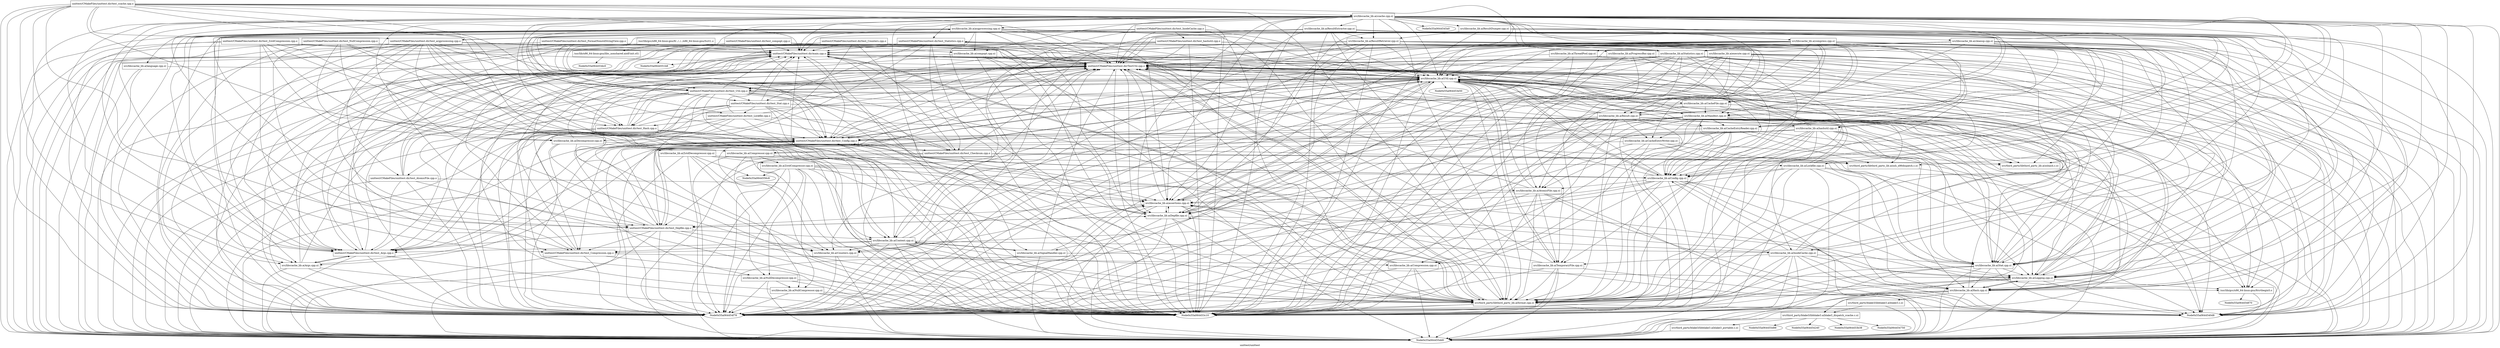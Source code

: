 digraph "unittest/unittest" {
	label="unittest/unittest";

	Node0x55a064453d30 [shape=record,label="{/usr/lib/gcc/x86_64-linux-gnu/9/../../../x86_64-linux-gnu/Scrt1.o}"];
	Node0x55a064453d30 -> Node0x55a064454a68;
	Node0x55a064453d30 -> Node0x55a064455dd0;
	Node0x55a064453d30 -> Node0x55a064455998;
	Node0x55a0644557e8 [shape=record,label="{/usr/lib/gcc/x86_64-linux-gnu/9/crtbeginS.o}"];
	Node0x55a0644557e8 -> Node0x55a064454870;
	Node0x55a0644557e8 -> Node0x55a064455dd0;
	Node0x55a064455098 [shape=record,label="{unittest/CMakeFiles/unittest.dir/TestUtil.cpp.o}"];
	Node0x55a064455098 -> Node0x55a064454f78;
	Node0x55a064455098 -> Node0x55a064453c10;
	Node0x55a064455098 -> Node0x55a0644540d8;
	Node0x55a064455098 -> Node0x55a064455dd0;
	Node0x55a064455098 -> Node0x55a064454558;
	Node0x55a064455098 -> Node0x55a064455638;
	Node0x55a064454a68 [shape=record,label="{unittest/CMakeFiles/unittest.dir/main.cpp.o}"];
	Node0x55a064454a68 -> Node0x55a0644557e8;
	Node0x55a064454a68 -> Node0x55a064455098;
	Node0x55a064454a68 -> Node0x55a064454f78;
	Node0x55a064454a68 -> Node0x55a0644551b8;
	Node0x55a064454a68 -> Node0x55a064453c10;
	Node0x55a064454a68 -> Node0x55a0644540d8;
	Node0x55a064454a68 -> Node0x55a064455dd0;
	Node0x55a064454a68 -> Node0x55a064454558;
	Node0x55a064454a68 -> Node0x55a064455638;
	Node0x55a0644541f8 [shape=record,label="{unittest/CMakeFiles/unittest.dir/test_Args.cpp.o}"];
	Node0x55a0644541f8 -> Node0x55a064455098;
	Node0x55a0644541f8 -> Node0x55a064454a68;
	Node0x55a0644541f8 -> Node0x55a064455ef0;
	Node0x55a0644541f8 -> Node0x55a064454f78;
	Node0x55a0644541f8 -> Node0x55a064453c10;
	Node0x55a0644541f8 -> Node0x55a064455dd0;
	Node0x55a0644541f8 -> Node0x55a064454558;
	Node0x55a064453b80 [shape=record,label="{unittest/CMakeFiles/unittest.dir/test_AtomicFile.cpp.o}"];
	Node0x55a064453b80 -> Node0x55a064455098;
	Node0x55a064453b80 -> Node0x55a064454a68;
	Node0x55a064453b80 -> Node0x55a0644541f8;
	Node0x55a064453b80 -> Node0x55a064455758;
	Node0x55a064453b80 -> Node0x55a064454f78;
	Node0x55a064453b80 -> Node0x55a064453c10;
	Node0x55a064453b80 -> Node0x55a064455dd0;
	Node0x55a064453b80 -> Node0x55a064454558;
	Node0x55a0644559e0 [shape=record,label="{unittest/CMakeFiles/unittest.dir/test_Checksum.cpp.o}"];
	Node0x55a0644559e0 -> Node0x55a064455098;
	Node0x55a0644559e0 -> Node0x55a064454a68;
	Node0x55a0644559e0 -> Node0x55a064454f78;
	Node0x55a0644559e0 -> Node0x55a064453c10;
	Node0x55a0644559e0 -> Node0x55a064455dd0;
	Node0x55a0644559e0 -> Node0x55a064455e18;
	Node0x55a0644559e0 -> Node0x55a064455290;
	Node0x55a064455320 [shape=record,label="{unittest/CMakeFiles/unittest.dir/test_Compression.cpp.o}"];
	Node0x55a064455320 -> Node0x55a064455098;
	Node0x55a064455320 -> Node0x55a064454a68;
	Node0x55a064455320 -> Node0x55a0644548b8;
	Node0x55a064455320 -> Node0x55a064454f78;
	Node0x55a064455320 -> Node0x55a064453c10;
	Node0x55a064455320 -> Node0x55a064455dd0;
	Node0x55a064454dc8 [shape=record,label="{unittest/CMakeFiles/unittest.dir/test_Config.cpp.o}"];
	Node0x55a064454dc8 -> Node0x55a064455098;
	Node0x55a064454dc8 -> Node0x55a064454a68;
	Node0x55a064454dc8 -> Node0x55a0644541f8;
	Node0x55a064454dc8 -> Node0x55a0644559e0;
	Node0x55a064454dc8 -> Node0x55a064455320;
	Node0x55a064454dc8 -> Node0x55a064454ea0;
	Node0x55a064454dc8 -> Node0x55a064454f78;
	Node0x55a064454dc8 -> Node0x55a064453c10;
	Node0x55a064454dc8 -> Node0x55a064455dd0;
	Node0x55a064454dc8 -> Node0x55a064454558;
	Node0x55a064454dc8 -> Node0x55a064455638;
	Node0x55a064454678 [shape=record,label="{unittest/CMakeFiles/unittest.dir/test_Counters.cpp.o}"];
	Node0x55a064454678 -> Node0x55a064455098;
	Node0x55a064454678 -> Node0x55a064454a68;
	Node0x55a064454678 -> Node0x55a0644541f8;
	Node0x55a064454678 -> Node0x55a0644559e0;
	Node0x55a064454678 -> Node0x55a064454f78;
	Node0x55a064454678 -> Node0x55a064453c10;
	Node0x55a064454678 -> Node0x55a064455dd0;
	Node0x55a064454678 -> Node0x55a064454990;
	Node0x55a064454fc0 [shape=record,label="{unittest/CMakeFiles/unittest.dir/test_Depfile.cpp.o}"];
	Node0x55a064454fc0 -> Node0x55a064455098;
	Node0x55a064454fc0 -> Node0x55a064454a68;
	Node0x55a064454fc0 -> Node0x55a0644541f8;
	Node0x55a064454fc0 -> Node0x55a064455320;
	Node0x55a064454fc0 -> Node0x55a064454dc8;
	Node0x55a064454fc0 -> Node0x55a064454f78;
	Node0x55a064454fc0 -> Node0x55a064453c10;
	Node0x55a064454fc0 -> Node0x55a064455dd0;
	Node0x55a064454fc0 -> Node0x55a064454708;
	Node0x55a064454fc0 -> Node0x55a064455ea8;
	Node0x55a064454fc0 -> Node0x55a064454558;
	Node0x55a064454fc0 -> Node0x55a064455638;
	Node0x55a064455200 [shape=record,label="{unittest/CMakeFiles/unittest.dir/test_FormatNonstdStringView.cpp.o}"];
	Node0x55a064455200 -> Node0x55a064455098;
	Node0x55a064455200 -> Node0x55a064454a68;
	Node0x55a064455200 -> Node0x55a064455320;
	Node0x55a064455200 -> Node0x55a064454dc8;
	Node0x55a064455200 -> Node0x55a064454fc0;
	Node0x55a064455200 -> Node0x55a064454f78;
	Node0x55a064455200 -> Node0x55a064453c10;
	Node0x55a064455200 -> Node0x55a064455dd0;
	Node0x55a064455200 -> Node0x55a064455638;
	Node0x55a064455830 [shape=record,label="{unittest/CMakeFiles/unittest.dir/test_Hash.cpp.o}"];
	Node0x55a064455830 -> Node0x55a064455098;
	Node0x55a064455830 -> Node0x55a064454a68;
	Node0x55a064455830 -> Node0x55a064454dc8;
	Node0x55a064455830 -> Node0x55a064454f78;
	Node0x55a064455830 -> Node0x55a064453c10;
	Node0x55a064455830 -> Node0x55a064455dd0;
	Node0x55a064455830 -> Node0x55a064454090;
	Node0x55a064455830 -> Node0x55a064454558;
	Node0x55a064453e98 [shape=record,label="{unittest/CMakeFiles/unittest.dir/test_Lockfile.cpp.o}"];
	Node0x55a064453e98 -> Node0x55a064455098;
	Node0x55a064453e98 -> Node0x55a064454a68;
	Node0x55a064453e98 -> Node0x55a0644541f8;
	Node0x55a064453e98 -> Node0x55a064455830;
	Node0x55a064453e98 -> Node0x55a064454f78;
	Node0x55a064453e98 -> Node0x55a064453c10;
	Node0x55a064453e98 -> Node0x55a064455dd0;
	Node0x55a064453e98 -> Node0x55a064453e08;
	Node0x55a064453e98 -> Node0x55a0644558c0;
	Node0x55a0644541b0 [shape=record,label="{unittest/CMakeFiles/unittest.dir/test_NullCompression.cpp.o}"];
	Node0x55a0644541b0 -> Node0x55a064455098;
	Node0x55a0644541b0 -> Node0x55a064454a68;
	Node0x55a0644541b0 -> Node0x55a064455320;
	Node0x55a0644541b0 -> Node0x55a064455830;
	Node0x55a0644541b0 -> Node0x55a0644555a8;
	Node0x55a0644541b0 -> Node0x55a064454f78;
	Node0x55a0644541b0 -> Node0x55a064453c10;
	Node0x55a0644541b0 -> Node0x55a064455dd0;
	Node0x55a0644541b0 -> Node0x55a064454e10;
	Node0x55a064454cf0 [shape=record,label="{unittest/CMakeFiles/unittest.dir/test_Stat.cpp.o}"];
	Node0x55a064454cf0 -> Node0x55a064455098;
	Node0x55a064454cf0 -> Node0x55a064454a68;
	Node0x55a064454cf0 -> Node0x55a0644541f8;
	Node0x55a064454cf0 -> Node0x55a0644559e0;
	Node0x55a064454cf0 -> Node0x55a064454dc8;
	Node0x55a064454cf0 -> Node0x55a064455830;
	Node0x55a064454cf0 -> Node0x55a064453e98;
	Node0x55a064454cf0 -> Node0x55a064454f78;
	Node0x55a064454cf0 -> Node0x55a064453c10;
	Node0x55a064454cf0 -> Node0x55a064455dd0;
	Node0x55a064454cf0 -> Node0x55a0644558c0;
	Node0x55a064454cf0 -> Node0x55a064454558;
	Node0x55a064454f30 [shape=record,label="{unittest/CMakeFiles/unittest.dir/test_Statistics.cpp.o}"];
	Node0x55a064454f30 -> Node0x55a064455098;
	Node0x55a064454f30 -> Node0x55a064454a68;
	Node0x55a064454f30 -> Node0x55a0644541f8;
	Node0x55a064454f30 -> Node0x55a0644559e0;
	Node0x55a064454f30 -> Node0x55a064454cf0;
	Node0x55a064454f30 -> Node0x55a064454f78;
	Node0x55a064454f30 -> Node0x55a064453c10;
	Node0x55a064454f30 -> Node0x55a064455dd0;
	Node0x55a064454f30 -> Node0x55a064454990;
	Node0x55a064454f30 -> Node0x55a064455ab8;
	Node0x55a064454f30 -> Node0x55a064454558;
	Node0x55a064454f30 -> Node0x55a064455638;
	Node0x55a064455a70 [shape=record,label="{unittest/CMakeFiles/unittest.dir/test_Util.cpp.o}"];
	Node0x55a064455a70 -> Node0x55a064455098;
	Node0x55a064455a70 -> Node0x55a064454a68;
	Node0x55a064455a70 -> Node0x55a0644541f8;
	Node0x55a064455a70 -> Node0x55a064453b80;
	Node0x55a064455a70 -> Node0x55a0644559e0;
	Node0x55a064455a70 -> Node0x55a064455320;
	Node0x55a064455a70 -> Node0x55a064454dc8;
	Node0x55a064455a70 -> Node0x55a064454fc0;
	Node0x55a064455a70 -> Node0x55a064455830;
	Node0x55a064455a70 -> Node0x55a064454cf0;
	Node0x55a064455a70 -> Node0x55a064453f28;
	Node0x55a064455a70 -> Node0x55a064454f78;
	Node0x55a064455a70 -> Node0x55a064453c10;
	Node0x55a064455a70 -> Node0x55a0644540d8;
	Node0x55a064455a70 -> Node0x55a064455dd0;
	Node0x55a064455a70 -> Node0x55a0644558c0;
	Node0x55a064455a70 -> Node0x55a064454558;
	Node0x55a064455a70 -> Node0x55a064455638;
	Node0x55a064455bd8 [shape=record,label="{unittest/CMakeFiles/unittest.dir/test_ZstdCompression.cpp.o}"];
	Node0x55a064455bd8 -> Node0x55a064455098;
	Node0x55a064455bd8 -> Node0x55a064454a68;
	Node0x55a064455bd8 -> Node0x55a064455320;
	Node0x55a064455bd8 -> Node0x55a064455830;
	Node0x55a064455bd8 -> Node0x55a0644555a8;
	Node0x55a064455bd8 -> Node0x55a064454f78;
	Node0x55a064455bd8 -> Node0x55a064453c10;
	Node0x55a064455bd8 -> Node0x55a064455dd0;
	Node0x55a064455bd8 -> Node0x55a064454e10;
	Node0x55a0644543a8 [shape=record,label="{unittest/CMakeFiles/unittest.dir/test_argprocessing.cpp.o}"];
	Node0x55a0644543a8 -> Node0x55a064455098;
	Node0x55a0644543a8 -> Node0x55a064454a68;
	Node0x55a0644543a8 -> Node0x55a0644541f8;
	Node0x55a0644543a8 -> Node0x55a064453b80;
	Node0x55a0644543a8 -> Node0x55a064454dc8;
	Node0x55a0644543a8 -> Node0x55a064454fc0;
	Node0x55a0644543a8 -> Node0x55a064455830;
	Node0x55a0644543a8 -> Node0x55a064455a70;
	Node0x55a0644543a8 -> Node0x55a064455ef0;
	Node0x55a0644543a8 -> Node0x55a064454f78;
	Node0x55a0644543a8 -> Node0x55a064453c10;
	Node0x55a0644543a8 -> Node0x55a064455dd0;
	Node0x55a0644543a8 -> Node0x55a064454708;
	Node0x55a0644543a8 -> Node0x55a064454558;
	Node0x55a0644543a8 -> Node0x55a064455710;
	Node0x55a0644543a8 -> Node0x55a064455638;
	Node0x55a0644546c0 [shape=record,label="{unittest/CMakeFiles/unittest.dir/test_ccache.cpp.o}"];
	Node0x55a0644546c0 -> Node0x55a064455098;
	Node0x55a0644546c0 -> Node0x55a064454a68;
	Node0x55a0644546c0 -> Node0x55a0644541f8;
	Node0x55a0644546c0 -> Node0x55a064454dc8;
	Node0x55a0644546c0 -> Node0x55a064454fc0;
	Node0x55a0644546c0 -> Node0x55a064455830;
	Node0x55a0644546c0 -> Node0x55a064455a70;
	Node0x55a0644546c0 -> Node0x55a0644543a8;
	Node0x55a0644546c0 -> Node0x55a064455ef0;
	Node0x55a0644546c0 -> Node0x55a064454f78;
	Node0x55a0644546c0 -> Node0x55a064453c10;
	Node0x55a0644546c0 -> Node0x55a064455dd0;
	Node0x55a0644546c0 -> Node0x55a064454708;
	Node0x55a0644546c0 -> Node0x55a064454558;
	Node0x55a0644546c0 -> Node0x55a064455e60;
	Node0x55a0644546c0 -> Node0x55a064455638;
	Node0x55a064455c20 [shape=record,label="{unittest/CMakeFiles/unittest.dir/test_compopt.cpp.o}"];
	Node0x55a064455c20 -> Node0x55a064455098;
	Node0x55a064455c20 -> Node0x55a064454a68;
	Node0x55a064455c20 -> Node0x55a0644541f8;
	Node0x55a064455c20 -> Node0x55a064454f78;
	Node0x55a064455c20 -> Node0x55a064453c10;
	Node0x55a064455c20 -> Node0x55a064455dd0;
	Node0x55a064455c20 -> Node0x55a064455b48;
	Node0x55a064454318 [shape=record,label="{unittest/CMakeFiles/unittest.dir/test_hashutil.cpp.o}"];
	Node0x55a064454318 -> Node0x55a064455098;
	Node0x55a064454318 -> Node0x55a064454a68;
	Node0x55a064454318 -> Node0x55a0644541f8;
	Node0x55a064454318 -> Node0x55a064454f78;
	Node0x55a064454318 -> Node0x55a064453c10;
	Node0x55a064454318 -> Node0x55a064455dd0;
	Node0x55a064454318 -> Node0x55a064454708;
	Node0x55a064454318 -> Node0x55a064454090;
	Node0x55a064454318 -> Node0x55a064454558;
	Node0x55a064454318 -> Node0x55a064455a28;
	Node0x55a064454ab0 [shape=record,label="{unittest/CMakeFiles/unittest.dir/test_InodeCache.cpp.o}"];
	Node0x55a064454ab0 -> Node0x55a064455098;
	Node0x55a064454ab0 -> Node0x55a064454a68;
	Node0x55a064454ab0 -> Node0x55a0644541f8;
	Node0x55a064454ab0 -> Node0x55a064453e98;
	Node0x55a064454ab0 -> Node0x55a064454cf0;
	Node0x55a064454ab0 -> Node0x55a064455a70;
	Node0x55a064454ab0 -> Node0x55a064454318;
	Node0x55a064454ab0 -> Node0x55a064454ea0;
	Node0x55a064454ab0 -> Node0x55a064454f78;
	Node0x55a064454ab0 -> Node0x55a064453c10;
	Node0x55a064454ab0 -> Node0x55a064455dd0;
	Node0x55a064454ab0 -> Node0x55a064454708;
	Node0x55a064454ab0 -> Node0x55a064454090;
	Node0x55a064454ab0 -> Node0x55a0644558c0;
	Node0x55a064454ab0 -> Node0x55a064454558;
	Node0x55a064454ab0 -> Node0x55a064454c18;
	Node0x55a064455ef0 [shape=record,label="{src/libccache_lib.a(Args.cpp.o)}"];
	Node0x55a064455ef0 -> Node0x55a064455098;
	Node0x55a064455ef0 -> Node0x55a0644541f8;
	Node0x55a064455ef0 -> Node0x55a064454dc8;
	Node0x55a064455ef0 -> Node0x55a064454f78;
	Node0x55a064455ef0 -> Node0x55a064453c10;
	Node0x55a064455ef0 -> Node0x55a064455dd0;
	Node0x55a064455ef0 -> Node0x55a064454558;
	Node0x55a064455758 [shape=record,label="{src/libccache_lib.a(AtomicFile.cpp.o)}"];
	Node0x55a064455758 -> Node0x55a064455098;
	Node0x55a064455758 -> Node0x55a064454f78;
	Node0x55a064455758 -> Node0x55a064453c10;
	Node0x55a064455758 -> Node0x55a0644540d8;
	Node0x55a064455758 -> Node0x55a064455dd0;
	Node0x55a064455758 -> Node0x55a064455488;
	Node0x55a064455758 -> Node0x55a064454558;
	Node0x55a064455758 -> Node0x55a064455050;
	Node0x55a064455758 -> Node0x55a064455638;
	Node0x55a064453f28 [shape=record,label="{src/libccache_lib.a(CacheFile.cpp.o)}"];
	Node0x55a064453f28 -> Node0x55a064455098;
	Node0x55a064453f28 -> Node0x55a064454f78;
	Node0x55a064453f28 -> Node0x55a064455dd0;
	Node0x55a064453f28 -> Node0x55a064455248;
	Node0x55a064453f28 -> Node0x55a064454c60;
	Node0x55a064453f28 -> Node0x55a0644558c0;
	Node0x55a0644548b8 [shape=record,label="{src/libccache_lib.a(Compression.cpp.o)}"];
	Node0x55a0644548b8 -> Node0x55a064455098;
	Node0x55a0644548b8 -> Node0x55a064454f78;
	Node0x55a0644548b8 -> Node0x55a064453c10;
	Node0x55a0644548b8 -> Node0x55a064455dd0;
	Node0x55a0644548b8 -> Node0x55a064455050;
	Node0x55a0644548b8 -> Node0x55a064455638;
	Node0x55a0644555a8 [shape=record,label="{src/libccache_lib.a(Compressor.cpp.o)}"];
	Node0x55a0644555a8 -> Node0x55a064455098;
	Node0x55a0644555a8 -> Node0x55a064454f78;
	Node0x55a0644555a8 -> Node0x55a064453c10;
	Node0x55a0644555a8 -> Node0x55a064454360;
	Node0x55a0644555a8 -> Node0x55a0644549d8;
	Node0x55a0644555a8 -> Node0x55a064455050;
	Node0x55a064454ea0 [shape=record,label="{src/libccache_lib.a(Config.cpp.o)}"];
	Node0x55a064454ea0 -> Node0x55a0644557e8;
	Node0x55a064454ea0 -> Node0x55a064455098;
	Node0x55a064454ea0 -> Node0x55a064454a68;
	Node0x55a064454ea0 -> Node0x55a064455320;
	Node0x55a064454ea0 -> Node0x55a064454dc8;
	Node0x55a064454ea0 -> Node0x55a064455758;
	Node0x55a064454ea0 -> Node0x55a064454f78;
	Node0x55a064454ea0 -> Node0x55a064453c10;
	Node0x55a064454ea0 -> Node0x55a0644540d8;
	Node0x55a064454ea0 -> Node0x55a064455dd0;
	Node0x55a064454ea0 -> Node0x55a0644558c0;
	Node0x55a064454ea0 -> Node0x55a064454558;
	Node0x55a064454ea0 -> Node0x55a064455050;
	Node0x55a064454ea0 -> Node0x55a064455638;
	Node0x55a064454708 [shape=record,label="{src/libccache_lib.a(Context.cpp.o)}"];
	Node0x55a064454708 -> Node0x55a064455098;
	Node0x55a064454708 -> Node0x55a064454a68;
	Node0x55a064454708 -> Node0x55a0644541f8;
	Node0x55a064454708 -> Node0x55a064455320;
	Node0x55a064454708 -> Node0x55a064454f78;
	Node0x55a064454708 -> Node0x55a064453c10;
	Node0x55a064454708 -> Node0x55a064455dd0;
	Node0x55a064454708 -> Node0x55a064454990;
	Node0x55a064454708 -> Node0x55a064454ee8;
	Node0x55a064454708 -> Node0x55a064453ca0;
	Node0x55a064454708 -> Node0x55a064454558;
	Node0x55a064454708 -> Node0x55a064454c18;
	Node0x55a064454708 -> Node0x55a064455638;
	Node0x55a064454990 [shape=record,label="{src/libccache_lib.a(Counters.cpp.o)}"];
	Node0x55a064454990 -> Node0x55a064454f78;
	Node0x55a064454990 -> Node0x55a064455dd0;
	Node0x55a064454990 -> Node0x55a064455050;
	Node0x55a064454e10 [shape=record,label="{src/libccache_lib.a(Decompressor.cpp.o)}"];
	Node0x55a064454e10 -> Node0x55a064455098;
	Node0x55a064454e10 -> Node0x55a064454f78;
	Node0x55a064454e10 -> Node0x55a064453c10;
	Node0x55a064454e10 -> Node0x55a064455440;
	Node0x55a064454e10 -> Node0x55a0644542d0;
	Node0x55a064454e10 -> Node0x55a064455050;
	Node0x55a064455ea8 [shape=record,label="{src/libccache_lib.a(Depfile.cpp.o)}"];
	Node0x55a064455ea8 -> Node0x55a064455098;
	Node0x55a064455ea8 -> Node0x55a064454a68;
	Node0x55a064455ea8 -> Node0x55a064454dc8;
	Node0x55a064455ea8 -> Node0x55a064454fc0;
	Node0x55a064455ea8 -> Node0x55a064454f78;
	Node0x55a064455ea8 -> Node0x55a064453c10;
	Node0x55a064455ea8 -> Node0x55a064455dd0;
	Node0x55a064455ea8 -> Node0x55a064454ee8;
	Node0x55a064455ea8 -> Node0x55a064454558;
	Node0x55a064455ea8 -> Node0x55a064455050;
	Node0x55a064455ea8 -> Node0x55a064455638;
	Node0x55a064454090 [shape=record,label="{src/libccache_lib.a(Hash.cpp.o)}"];
	Node0x55a064454090 -> Node0x55a064455098;
	Node0x55a064454090 -> Node0x55a064454f78;
	Node0x55a064454090 -> Node0x55a064453c10;
	Node0x55a064454090 -> Node0x55a0644540d8;
	Node0x55a064454090 -> Node0x55a064455dd0;
	Node0x55a064454090 -> Node0x55a064454ee8;
	Node0x55a064454090 -> Node0x55a064454558;
	Node0x55a064454090 -> Node0x55a064455638;
	Node0x55a064454090 -> Node0x55a064454510;
	Node0x55a064453e08 [shape=record,label="{src/libccache_lib.a(Lockfile.cpp.o)}"];
	Node0x55a064453e08 -> Node0x55a064455098;
	Node0x55a064453e08 -> Node0x55a064454ea0;
	Node0x55a064453e08 -> Node0x55a064454f78;
	Node0x55a064453e08 -> Node0x55a064453c10;
	Node0x55a064453e08 -> Node0x55a0644540d8;
	Node0x55a064453e08 -> Node0x55a064455dd0;
	Node0x55a064453e08 -> Node0x55a064454090;
	Node0x55a064453e08 -> Node0x55a064454ee8;
	Node0x55a064453e08 -> Node0x55a064454558;
	Node0x55a064453e08 -> Node0x55a064455638;
	Node0x55a064454ee8 [shape=record,label="{src/libccache_lib.a(Logging.cpp.o)}"];
	Node0x55a064454ee8 -> Node0x55a0644557e8;
	Node0x55a064454ee8 -> Node0x55a064455098;
	Node0x55a064454ee8 -> Node0x55a064454f78;
	Node0x55a064454ee8 -> Node0x55a064453c10;
	Node0x55a064454ee8 -> Node0x55a0644540d8;
	Node0x55a064454ee8 -> Node0x55a064455dd0;
	Node0x55a064454ee8 -> Node0x55a064454090;
	Node0x55a064454ee8 -> Node0x55a064454558;
	Node0x55a064454ee8 -> Node0x55a064455638;
	Node0x55a064455248 [shape=record,label="{src/libccache_lib.a(Manifest.cpp.o)}"];
	Node0x55a064455248 -> Node0x55a0644557e8;
	Node0x55a064455248 -> Node0x55a064455098;
	Node0x55a064455248 -> Node0x55a064454a68;
	Node0x55a064455248 -> Node0x55a064454dc8;
	Node0x55a064455248 -> Node0x55a064455758;
	Node0x55a064455248 -> Node0x55a0644548b8;
	Node0x55a064455248 -> Node0x55a064454ea0;
	Node0x55a064455248 -> Node0x55a064454f78;
	Node0x55a064455248 -> Node0x55a064453c10;
	Node0x55a064455248 -> Node0x55a064455dd0;
	Node0x55a064455248 -> Node0x55a064455ea8;
	Node0x55a064455248 -> Node0x55a064454090;
	Node0x55a064455248 -> Node0x55a064454ee8;
	Node0x55a064455248 -> Node0x55a064455008;
	Node0x55a064455248 -> Node0x55a064455680;
	Node0x55a064455248 -> Node0x55a0644558c0;
	Node0x55a064455248 -> Node0x55a064454558;
	Node0x55a064455248 -> Node0x55a064455a28;
	Node0x55a064455248 -> Node0x55a064455638;
	Node0x55a064455248 -> Node0x55a064455e18;
	Node0x55a064455248 -> Node0x55a064455290;
	Node0x55a064455008 [shape=record,label="{src/libccache_lib.a(CacheEntryReader.cpp.o)}"];
	Node0x55a064455008 -> Node0x55a064455098;
	Node0x55a064455008 -> Node0x55a0644548b8;
	Node0x55a064455008 -> Node0x55a064454ea0;
	Node0x55a064455008 -> Node0x55a064454f78;
	Node0x55a064455008 -> Node0x55a064453c10;
	Node0x55a064455008 -> Node0x55a064455dd0;
	Node0x55a064455008 -> Node0x55a064454e10;
	Node0x55a064455008 -> Node0x55a064455638;
	Node0x55a064455008 -> Node0x55a064455e18;
	Node0x55a064455008 -> Node0x55a064455290;
	Node0x55a064455680 [shape=record,label="{src/libccache_lib.a(CacheEntryWriter.cpp.o)}"];
	Node0x55a064455680 -> Node0x55a064455098;
	Node0x55a064455680 -> Node0x55a0644555a8;
	Node0x55a064455680 -> Node0x55a064454f78;
	Node0x55a064455680 -> Node0x55a064453c10;
	Node0x55a064455680 -> Node0x55a064455dd0;
	Node0x55a064455680 -> Node0x55a064455638;
	Node0x55a064455680 -> Node0x55a064455e18;
	Node0x55a064455680 -> Node0x55a064455290;
	Node0x55a064454360 [shape=record,label="{src/libccache_lib.a(NullCompressor.cpp.o)}"];
	Node0x55a064454360 -> Node0x55a064455098;
	Node0x55a064454360 -> Node0x55a064454f78;
	Node0x55a064454360 -> Node0x55a064453c10;
	Node0x55a064454360 -> Node0x55a064455dd0;
	Node0x55a064454360 -> Node0x55a064455638;
	Node0x55a064455440 [shape=record,label="{src/libccache_lib.a(NullDecompressor.cpp.o)}"];
	Node0x55a064455440 -> Node0x55a064455098;
	Node0x55a064455440 -> Node0x55a064454f78;
	Node0x55a064455440 -> Node0x55a064453c10;
	Node0x55a064455440 -> Node0x55a064455dd0;
	Node0x55a064455440 -> Node0x55a064454360;
	Node0x55a064455440 -> Node0x55a064455638;
	Node0x55a064454c60 [shape=record,label="{src/libccache_lib.a(Result.cpp.o)}"];
	Node0x55a064454c60 -> Node0x55a0644557e8;
	Node0x55a064454c60 -> Node0x55a064455098;
	Node0x55a064454c60 -> Node0x55a064454dc8;
	Node0x55a064454c60 -> Node0x55a064454fc0;
	Node0x55a064454c60 -> Node0x55a064455758;
	Node0x55a064454c60 -> Node0x55a0644548b8;
	Node0x55a064454c60 -> Node0x55a064454ea0;
	Node0x55a064454c60 -> Node0x55a064454f78;
	Node0x55a064454c60 -> Node0x55a064453c10;
	Node0x55a064454c60 -> Node0x55a0644540d8;
	Node0x55a064454c60 -> Node0x55a064455dd0;
	Node0x55a064454c60 -> Node0x55a064454990;
	Node0x55a064454c60 -> Node0x55a064455ea8;
	Node0x55a064454c60 -> Node0x55a064454ee8;
	Node0x55a064454c60 -> Node0x55a064455008;
	Node0x55a064454c60 -> Node0x55a064455680;
	Node0x55a064454c60 -> Node0x55a0644558c0;
	Node0x55a064454c60 -> Node0x55a064454558;
	Node0x55a064454c60 -> Node0x55a064455638;
	Node0x55a064454c60 -> Node0x55a064455e18;
	Node0x55a064453ca0 [shape=record,label="{src/libccache_lib.a(SignalHandler.cpp.o)}"];
	Node0x55a064453ca0 -> Node0x55a064455098;
	Node0x55a064453ca0 -> Node0x55a064454f78;
	Node0x55a064453ca0 -> Node0x55a0644540d8;
	Node0x55a064453ca0 -> Node0x55a064455dd0;
	Node0x55a064453ca0 -> Node0x55a064454708;
	Node0x55a064453ca0 -> Node0x55a064455050;
	Node0x55a0644558c0 [shape=record,label="{src/libccache_lib.a(Stat.cpp.o)}"];
	Node0x55a0644558c0 -> Node0x55a064455098;
	Node0x55a0644558c0 -> Node0x55a064454f78;
	Node0x55a0644558c0 -> Node0x55a064453c10;
	Node0x55a0644558c0 -> Node0x55a0644540d8;
	Node0x55a0644558c0 -> Node0x55a064455dd0;
	Node0x55a0644558c0 -> Node0x55a064454090;
	Node0x55a0644558c0 -> Node0x55a064454ee8;
	Node0x55a0644558c0 -> Node0x55a064455638;
	Node0x55a064455ab8 [shape=record,label="{src/libccache_lib.a(Statistics.cpp.o)}"];
	Node0x55a064455ab8 -> Node0x55a064455098;
	Node0x55a064455ab8 -> Node0x55a064454dc8;
	Node0x55a064455ab8 -> Node0x55a064454fc0;
	Node0x55a064455ab8 -> Node0x55a064454f30;
	Node0x55a064455ab8 -> Node0x55a064455758;
	Node0x55a064455ab8 -> Node0x55a064454ea0;
	Node0x55a064455ab8 -> Node0x55a064454f78;
	Node0x55a064455ab8 -> Node0x55a064453c10;
	Node0x55a064455ab8 -> Node0x55a064455dd0;
	Node0x55a064455ab8 -> Node0x55a064454990;
	Node0x55a064455ab8 -> Node0x55a064455ea8;
	Node0x55a064455ab8 -> Node0x55a064454090;
	Node0x55a064455ab8 -> Node0x55a064453e08;
	Node0x55a064455ab8 -> Node0x55a064454ee8;
	Node0x55a064455ab8 -> Node0x55a064455248;
	Node0x55a064455ab8 -> Node0x55a0644558c0;
	Node0x55a064455ab8 -> Node0x55a064454558;
	Node0x55a064455ab8 -> Node0x55a064455638;
	Node0x55a064455488 [shape=record,label="{src/libccache_lib.a(TemporaryFile.cpp.o)}"];
	Node0x55a064455488 -> Node0x55a064455098;
	Node0x55a064455488 -> Node0x55a064454f78;
	Node0x55a064455488 -> Node0x55a064453c10;
	Node0x55a064455488 -> Node0x55a0644540d8;
	Node0x55a064455488 -> Node0x55a064455dd0;
	Node0x55a064455488 -> Node0x55a064454558;
	Node0x55a064455488 -> Node0x55a064455050;
	Node0x55a064455488 -> Node0x55a064455638;
	Node0x55a064454558 [shape=record,label="{src/libccache_lib.a(Util.cpp.o)}"];
	Node0x55a064454558 -> Node0x55a0644557e8;
	Node0x55a064454558 -> Node0x55a064455098;
	Node0x55a064454558 -> Node0x55a064454a68;
	Node0x55a064454558 -> Node0x55a064454dc8;
	Node0x55a064454558 -> Node0x55a064454fc0;
	Node0x55a064454558 -> Node0x55a064455a70;
	Node0x55a064454558 -> Node0x55a064454ea0;
	Node0x55a064454558 -> Node0x55a064454f78;
	Node0x55a064454558 -> Node0x55a064453c10;
	Node0x55a064454558 -> Node0x55a0644540d8;
	Node0x55a064454558 -> Node0x55a064455dd0;
	Node0x55a064454558 -> Node0x55a064455ea8;
	Node0x55a064454558 -> Node0x55a064454090;
	Node0x55a064454558 -> Node0x55a064454ee8;
	Node0x55a064454558 -> Node0x55a064455248;
	Node0x55a064454558 -> Node0x55a0644558c0;
	Node0x55a064454558 -> Node0x55a064455488;
	Node0x55a064454558 -> Node0x55a064455050;
	Node0x55a064454558 -> Node0x55a064453e50;
	Node0x55a064454558 -> Node0x55a064455638;
	Node0x55a0644549d8 [shape=record,label="{src/libccache_lib.a(ZstdCompressor.cpp.o)}"];
	Node0x55a0644549d8 -> Node0x55a064455098;
	Node0x55a0644549d8 -> Node0x55a064454ea0;
	Node0x55a0644549d8 -> Node0x55a0644556c8;
	Node0x55a0644549d8 -> Node0x55a064454f78;
	Node0x55a0644549d8 -> Node0x55a064453c10;
	Node0x55a0644549d8 -> Node0x55a064455dd0;
	Node0x55a0644549d8 -> Node0x55a064454ee8;
	Node0x55a0644549d8 -> Node0x55a064454360;
	Node0x55a0644549d8 -> Node0x55a064455440;
	Node0x55a0644549d8 -> Node0x55a064455050;
	Node0x55a0644549d8 -> Node0x55a064455638;
	Node0x55a0644542d0 [shape=record,label="{src/libccache_lib.a(ZstdDecompressor.cpp.o)}"];
	Node0x55a0644542d0 -> Node0x55a064455098;
	Node0x55a0644542d0 -> Node0x55a0644556c8;
	Node0x55a0644542d0 -> Node0x55a064454f78;
	Node0x55a0644542d0 -> Node0x55a064453c10;
	Node0x55a0644542d0 -> Node0x55a064455dd0;
	Node0x55a0644542d0 -> Node0x55a064455440;
	Node0x55a0644542d0 -> Node0x55a0644549d8;
	Node0x55a0644542d0 -> Node0x55a064455050;
	Node0x55a0644542d0 -> Node0x55a064455638;
	Node0x55a064455710 [shape=record,label="{src/libccache_lib.a(argprocessing.cpp.o)}"];
	Node0x55a064455710 -> Node0x55a0644557e8;
	Node0x55a064455710 -> Node0x55a064455098;
	Node0x55a064455710 -> Node0x55a064454a68;
	Node0x55a064455710 -> Node0x55a0644541f8;
	Node0x55a064455710 -> Node0x55a064454fc0;
	Node0x55a064455710 -> Node0x55a0644543a8;
	Node0x55a064455710 -> Node0x55a064455ef0;
	Node0x55a064455710 -> Node0x55a064454f78;
	Node0x55a064455710 -> Node0x55a064453c10;
	Node0x55a064455710 -> Node0x55a064455dd0;
	Node0x55a064455710 -> Node0x55a064455ea8;
	Node0x55a064455710 -> Node0x55a064454ee8;
	Node0x55a064455710 -> Node0x55a064455248;
	Node0x55a064455710 -> Node0x55a0644558c0;
	Node0x55a064455710 -> Node0x55a064454558;
	Node0x55a064455710 -> Node0x55a064455050;
	Node0x55a064455710 -> Node0x55a064455b48;
	Node0x55a064455710 -> Node0x55a064455170;
	Node0x55a064455710 -> Node0x55a064455638;
	Node0x55a064455050 [shape=record,label="{src/libccache_lib.a(assertions.cpp.o)}"];
	Node0x55a064455050 -> Node0x55a064455098;
	Node0x55a064455050 -> Node0x55a064454fc0;
	Node0x55a064455050 -> Node0x55a064454f78;
	Node0x55a064455050 -> Node0x55a064453c10;
	Node0x55a064455050 -> Node0x55a064455dd0;
	Node0x55a064455050 -> Node0x55a064455ea8;
	Node0x55a064455050 -> Node0x55a064454558;
	Node0x55a064455050 -> Node0x55a064455638;
	Node0x55a064455e60 [shape=record,label="{src/libccache_lib.a(ccache.cpp.o)}"];
	Node0x55a064455e60 -> Node0x55a064455098;
	Node0x55a064455e60 -> Node0x55a064454a68;
	Node0x55a064455e60 -> Node0x55a0644541f8;
	Node0x55a064455e60 -> Node0x55a064455320;
	Node0x55a064455e60 -> Node0x55a064454dc8;
	Node0x55a064455e60 -> Node0x55a064454fc0;
	Node0x55a064455e60 -> Node0x55a064454f30;
	Node0x55a064455e60 -> Node0x55a064455a70;
	Node0x55a064455e60 -> Node0x55a064455ef0;
	Node0x55a064455e60 -> Node0x55a064454ea0;
	Node0x55a064455e60 -> Node0x55a064454f78;
	Node0x55a064455e60 -> Node0x55a0644551b8;
	Node0x55a064455e60 -> Node0x55a064453c10;
	Node0x55a064455e60 -> Node0x55a0644540d8;
	Node0x55a064455e60 -> Node0x55a064455dd0;
	Node0x55a064455e60 -> Node0x55a064454708;
	Node0x55a064455e60 -> Node0x55a064454990;
	Node0x55a064455e60 -> Node0x55a064455ea8;
	Node0x55a064455e60 -> Node0x55a064454090;
	Node0x55a064455e60 -> Node0x55a064454ee8;
	Node0x55a064455e60 -> Node0x55a064455248;
	Node0x55a064455e60 -> Node0x55a064454c60;
	Node0x55a064455e60 -> Node0x55a064453ca0;
	Node0x55a064455e60 -> Node0x55a0644558c0;
	Node0x55a064455e60 -> Node0x55a064455ab8;
	Node0x55a064455e60 -> Node0x55a064455488;
	Node0x55a064455e60 -> Node0x55a064454558;
	Node0x55a064455e60 -> Node0x55a064455710;
	Node0x55a064455e60 -> Node0x55a064455050;
	Node0x55a064455e60 -> Node0x55a064453bc8;
	Node0x55a064455e60 -> Node0x55a064453d78;
	Node0x55a064455e60 -> Node0x55a064454b40;
	Node0x55a064455e60 -> Node0x55a064455518;
	Node0x55a064455e60 -> Node0x55a0644550e0;
	Node0x55a064455e60 -> Node0x55a064455b48;
	Node0x55a064455e60 -> Node0x55a064454630;
	Node0x55a064455e60 -> Node0x55a064454120;
	Node0x55a064455e60 -> Node0x55a064455a28;
	Node0x55a064455e60 -> Node0x55a0644545a0;
	Node0x55a064455e60 -> Node0x55a064455638;
	Node0x55a064455e60 -> Node0x55a064455e18;
	Node0x55a064455e60 -> Node0x55a064455290;
	Node0x55a064453bc8 [shape=record,label="{src/libccache_lib.a(ProgressBar.cpp.o)}"];
	Node0x55a064453bc8 -> Node0x55a064455098;
	Node0x55a064453bc8 -> Node0x55a064454ea0;
	Node0x55a064453bc8 -> Node0x55a064454f78;
	Node0x55a064453bc8 -> Node0x55a064453c10;
	Node0x55a064453bc8 -> Node0x55a064455dd0;
	Node0x55a064453bc8 -> Node0x55a064455638;
	Node0x55a064453d78 [shape=record,label="{src/libccache_lib.a(ResultRetriever.cpp.o)}"];
	Node0x55a064453d78 -> Node0x55a064455098;
	Node0x55a064453d78 -> Node0x55a064454a68;
	Node0x55a064453d78 -> Node0x55a064454dc8;
	Node0x55a064453d78 -> Node0x55a064454ea0;
	Node0x55a064453d78 -> Node0x55a064454f78;
	Node0x55a064453d78 -> Node0x55a064453c10;
	Node0x55a064453d78 -> Node0x55a0644540d8;
	Node0x55a064453d78 -> Node0x55a064455dd0;
	Node0x55a064453d78 -> Node0x55a064455ea8;
	Node0x55a064453d78 -> Node0x55a064454ee8;
	Node0x55a064453d78 -> Node0x55a064454c60;
	Node0x55a064453d78 -> Node0x55a064454558;
	Node0x55a064453d78 -> Node0x55a064455050;
	Node0x55a064453d78 -> Node0x55a064455638;
	Node0x55a064454b40 [shape=record,label="{src/libccache_lib.a(ResultDumper.cpp.o)}"];
	Node0x55a064454b40 -> Node0x55a064455098;
	Node0x55a064454b40 -> Node0x55a064454ea0;
	Node0x55a064454b40 -> Node0x55a064454f78;
	Node0x55a064454b40 -> Node0x55a064453c10;
	Node0x55a064454b40 -> Node0x55a064455dd0;
	Node0x55a064454b40 -> Node0x55a064455ea8;
	Node0x55a064454b40 -> Node0x55a064455008;
	Node0x55a064454b40 -> Node0x55a064454c60;
	Node0x55a064454b40 -> Node0x55a064453d78;
	Node0x55a064454b40 -> Node0x55a064455638;
	Node0x55a064455518 [shape=record,label="{src/libccache_lib.a(ResultExtractor.cpp.o)}"];
	Node0x55a064455518 -> Node0x55a064455098;
	Node0x55a064455518 -> Node0x55a064454dc8;
	Node0x55a064455518 -> Node0x55a064454f78;
	Node0x55a064455518 -> Node0x55a064453c10;
	Node0x55a064455518 -> Node0x55a0644540d8;
	Node0x55a064455518 -> Node0x55a064455dd0;
	Node0x55a064455518 -> Node0x55a064454c60;
	Node0x55a064455518 -> Node0x55a064454558;
	Node0x55a064455518 -> Node0x55a064455050;
	Node0x55a064455518 -> Node0x55a064453d78;
	Node0x55a064455518 -> Node0x55a064455638;
	Node0x55a0644550e0 [shape=record,label="{src/libccache_lib.a(cleanup.cpp.o)}"];
	Node0x55a0644550e0 -> Node0x55a064455098;
	Node0x55a0644550e0 -> Node0x55a064455a70;
	Node0x55a0644550e0 -> Node0x55a064453f28;
	Node0x55a0644550e0 -> Node0x55a064454ea0;
	Node0x55a0644550e0 -> Node0x55a064454f78;
	Node0x55a0644550e0 -> Node0x55a064453c10;
	Node0x55a0644550e0 -> Node0x55a0644540d8;
	Node0x55a0644550e0 -> Node0x55a064455dd0;
	Node0x55a0644550e0 -> Node0x55a064454990;
	Node0x55a0644550e0 -> Node0x55a064454090;
	Node0x55a0644550e0 -> Node0x55a064454ee8;
	Node0x55a0644550e0 -> Node0x55a064455ab8;
	Node0x55a0644550e0 -> Node0x55a064454558;
	Node0x55a0644550e0 -> Node0x55a064454c18;
	Node0x55a0644550e0 -> Node0x55a064455638;
	Node0x55a064455b48 [shape=record,label="{src/libccache_lib.a(compopt.cpp.o)}"];
	Node0x55a064455b48 -> Node0x55a064455098;
	Node0x55a064455b48 -> Node0x55a064454f78;
	Node0x55a064455b48 -> Node0x55a064453c10;
	Node0x55a064455b48 -> Node0x55a064455dd0;
	Node0x55a064455b48 -> Node0x55a064455ea8;
	Node0x55a064455b48 -> Node0x55a064455638;
	Node0x55a064454630 [shape=record,label="{src/libccache_lib.a(compress.cpp.o)}"];
	Node0x55a064454630 -> Node0x55a064455098;
	Node0x55a064454630 -> Node0x55a064454dc8;
	Node0x55a064454630 -> Node0x55a064455a70;
	Node0x55a064454630 -> Node0x55a064455758;
	Node0x55a064454630 -> Node0x55a064453f28;
	Node0x55a064454630 -> Node0x55a064454ea0;
	Node0x55a064454630 -> Node0x55a064454f78;
	Node0x55a064454630 -> Node0x55a064453c10;
	Node0x55a064454630 -> Node0x55a0644540d8;
	Node0x55a064454630 -> Node0x55a064455dd0;
	Node0x55a064454630 -> Node0x55a064454990;
	Node0x55a064454630 -> Node0x55a064454ee8;
	Node0x55a064454630 -> Node0x55a064455248;
	Node0x55a064454630 -> Node0x55a064455008;
	Node0x55a064454630 -> Node0x55a064455680;
	Node0x55a064454630 -> Node0x55a064454c60;
	Node0x55a064454630 -> Node0x55a0644558c0;
	Node0x55a064454630 -> Node0x55a064455ab8;
	Node0x55a064454630 -> Node0x55a064454558;
	Node0x55a064454630 -> Node0x55a064455050;
	Node0x55a064454630 -> Node0x55a064454ca8;
	Node0x55a064454630 -> Node0x55a064455638;
	Node0x55a064454630 -> Node0x55a064455e18;
	Node0x55a064454ca8 [shape=record,label="{src/libccache_lib.a(ThreadPool.cpp.o)}"];
	Node0x55a064454ca8 -> Node0x55a064455098;
	Node0x55a064454ca8 -> Node0x55a064454f78;
	Node0x55a064454ca8 -> Node0x55a064453c10;
	Node0x55a064454ca8 -> Node0x55a0644540d8;
	Node0x55a064454ca8 -> Node0x55a064455dd0;
	Node0x55a064454120 [shape=record,label="{src/libccache_lib.a(execute.cpp.o)}"];
	Node0x55a064454120 -> Node0x55a064455098;
	Node0x55a064454120 -> Node0x55a064454f78;
	Node0x55a064454120 -> Node0x55a064453c10;
	Node0x55a064454120 -> Node0x55a0644540d8;
	Node0x55a064454120 -> Node0x55a064455dd0;
	Node0x55a064454120 -> Node0x55a064454ee8;
	Node0x55a064454120 -> Node0x55a064453ca0;
	Node0x55a064454120 -> Node0x55a0644558c0;
	Node0x55a064454120 -> Node0x55a064455488;
	Node0x55a064454120 -> Node0x55a064454558;
	Node0x55a064454120 -> Node0x55a064455050;
	Node0x55a064454120 -> Node0x55a064455638;
	Node0x55a064455a28 [shape=record,label="{src/libccache_lib.a(hashutil.cpp.o)}"];
	Node0x55a064455a28 -> Node0x55a064455098;
	Node0x55a064455a28 -> Node0x55a064454a68;
	Node0x55a064455a28 -> Node0x55a0644541f8;
	Node0x55a064455a28 -> Node0x55a064454dc8;
	Node0x55a064455a28 -> Node0x55a064455ef0;
	Node0x55a064455a28 -> Node0x55a064454f78;
	Node0x55a064455a28 -> Node0x55a064453c10;
	Node0x55a064455a28 -> Node0x55a0644540d8;
	Node0x55a064455a28 -> Node0x55a064455dd0;
	Node0x55a064455a28 -> Node0x55a064454090;
	Node0x55a064455a28 -> Node0x55a064454ee8;
	Node0x55a064455a28 -> Node0x55a0644558c0;
	Node0x55a064455a28 -> Node0x55a064455488;
	Node0x55a064455a28 -> Node0x55a064454558;
	Node0x55a064455a28 -> Node0x55a064454c18;
	Node0x55a064455a28 -> Node0x55a064455638;
	Node0x55a064455a28 -> Node0x55a064454000;
	Node0x55a064455170 [shape=record,label="{src/libccache_lib.a(language.cpp.o)}"];
	Node0x55a064455170 -> Node0x55a064454f78;
	Node0x55a064455170 -> Node0x55a064455dd0;
	Node0x55a064455170 -> Node0x55a064454558;
	Node0x55a064454c18 [shape=record,label="{src/libccache_lib.a(InodeCache.cpp.o)}"];
	Node0x55a064454c18 -> Node0x55a064455098;
	Node0x55a064454c18 -> Node0x55a064454ea0;
	Node0x55a064454c18 -> Node0x55a064454f78;
	Node0x55a064454c18 -> Node0x55a064453c10;
	Node0x55a064454c18 -> Node0x55a0644540d8;
	Node0x55a064454c18 -> Node0x55a064455dd0;
	Node0x55a064454c18 -> Node0x55a064455ea8;
	Node0x55a064454c18 -> Node0x55a064454090;
	Node0x55a064454c18 -> Node0x55a064454ee8;
	Node0x55a064454c18 -> Node0x55a0644558c0;
	Node0x55a064454c18 -> Node0x55a064455488;
	Node0x55a064454c18 -> Node0x55a064454558;
	Node0x55a064454c18 -> Node0x55a064455050;
	Node0x55a064454c18 -> Node0x55a064455638;
	Node0x55a064455638 [shape=record,label="{src/third_party/libthird_party_lib.a(format.cpp.o)}"];
	Node0x55a064455638 -> Node0x55a064455098;
	Node0x55a064455638 -> Node0x55a064454a68;
	Node0x55a064455638 -> Node0x55a064454f78;
	Node0x55a064455638 -> Node0x55a064453c10;
	Node0x55a064455638 -> Node0x55a0644540d8;
	Node0x55a064455638 -> Node0x55a064455dd0;
	Node0x55a064455e18 [shape=record,label="{src/third_party/libthird_party_lib.a(xxhash.c.o)}"];
	Node0x55a064455e18 -> Node0x55a064455dd0;
	Node0x55a064455290 [shape=record,label="{src/third_party/libthird_party_lib.a(xxh_x86dispatch.c.o)}"];
	Node0x55a064455290 -> Node0x55a064455dd0;
	Node0x55a064454510 [shape=record,label="{src/third_party/blake3/libblake3.a(blake3.c.o)}"];
	Node0x55a064454510 -> Node0x55a064453c10;
	Node0x55a064454510 -> Node0x55a064455dd0;
	Node0x55a064454510 -> Node0x55a064454000;
	Node0x55a064454000 [shape=record,label="{src/third_party/blake3/libblake3.a(blake3_dispatch_ccache.c.o)}"];
	Node0x55a064454000 -> Node0x55a064455dd0;
	Node0x55a064454000 -> Node0x55a064454240;
	Node0x55a064454000 -> Node0x55a064453b38;
	Node0x55a064454000 -> Node0x55a064454750;
	Node0x55a064454000 -> Node0x55a064453fb8;
	Node0x55a064454000 -> Node0x55a064455d88;
	Node0x55a064453fb8 [shape=record,label="{src/third_party/blake3/libblake3.a(blake3_portable.c.o)}"];
	Node0x55a064453fb8 -> Node0x55a064455dd0;
	Node0x55a064455998 [shape=record,label="{/usr/lib/x86_64-linux-gnu/libc_nonshared.a(elf-init.oS)}"];
	Node0x55a064455998 -> Node0x55a064453dc0;
}
